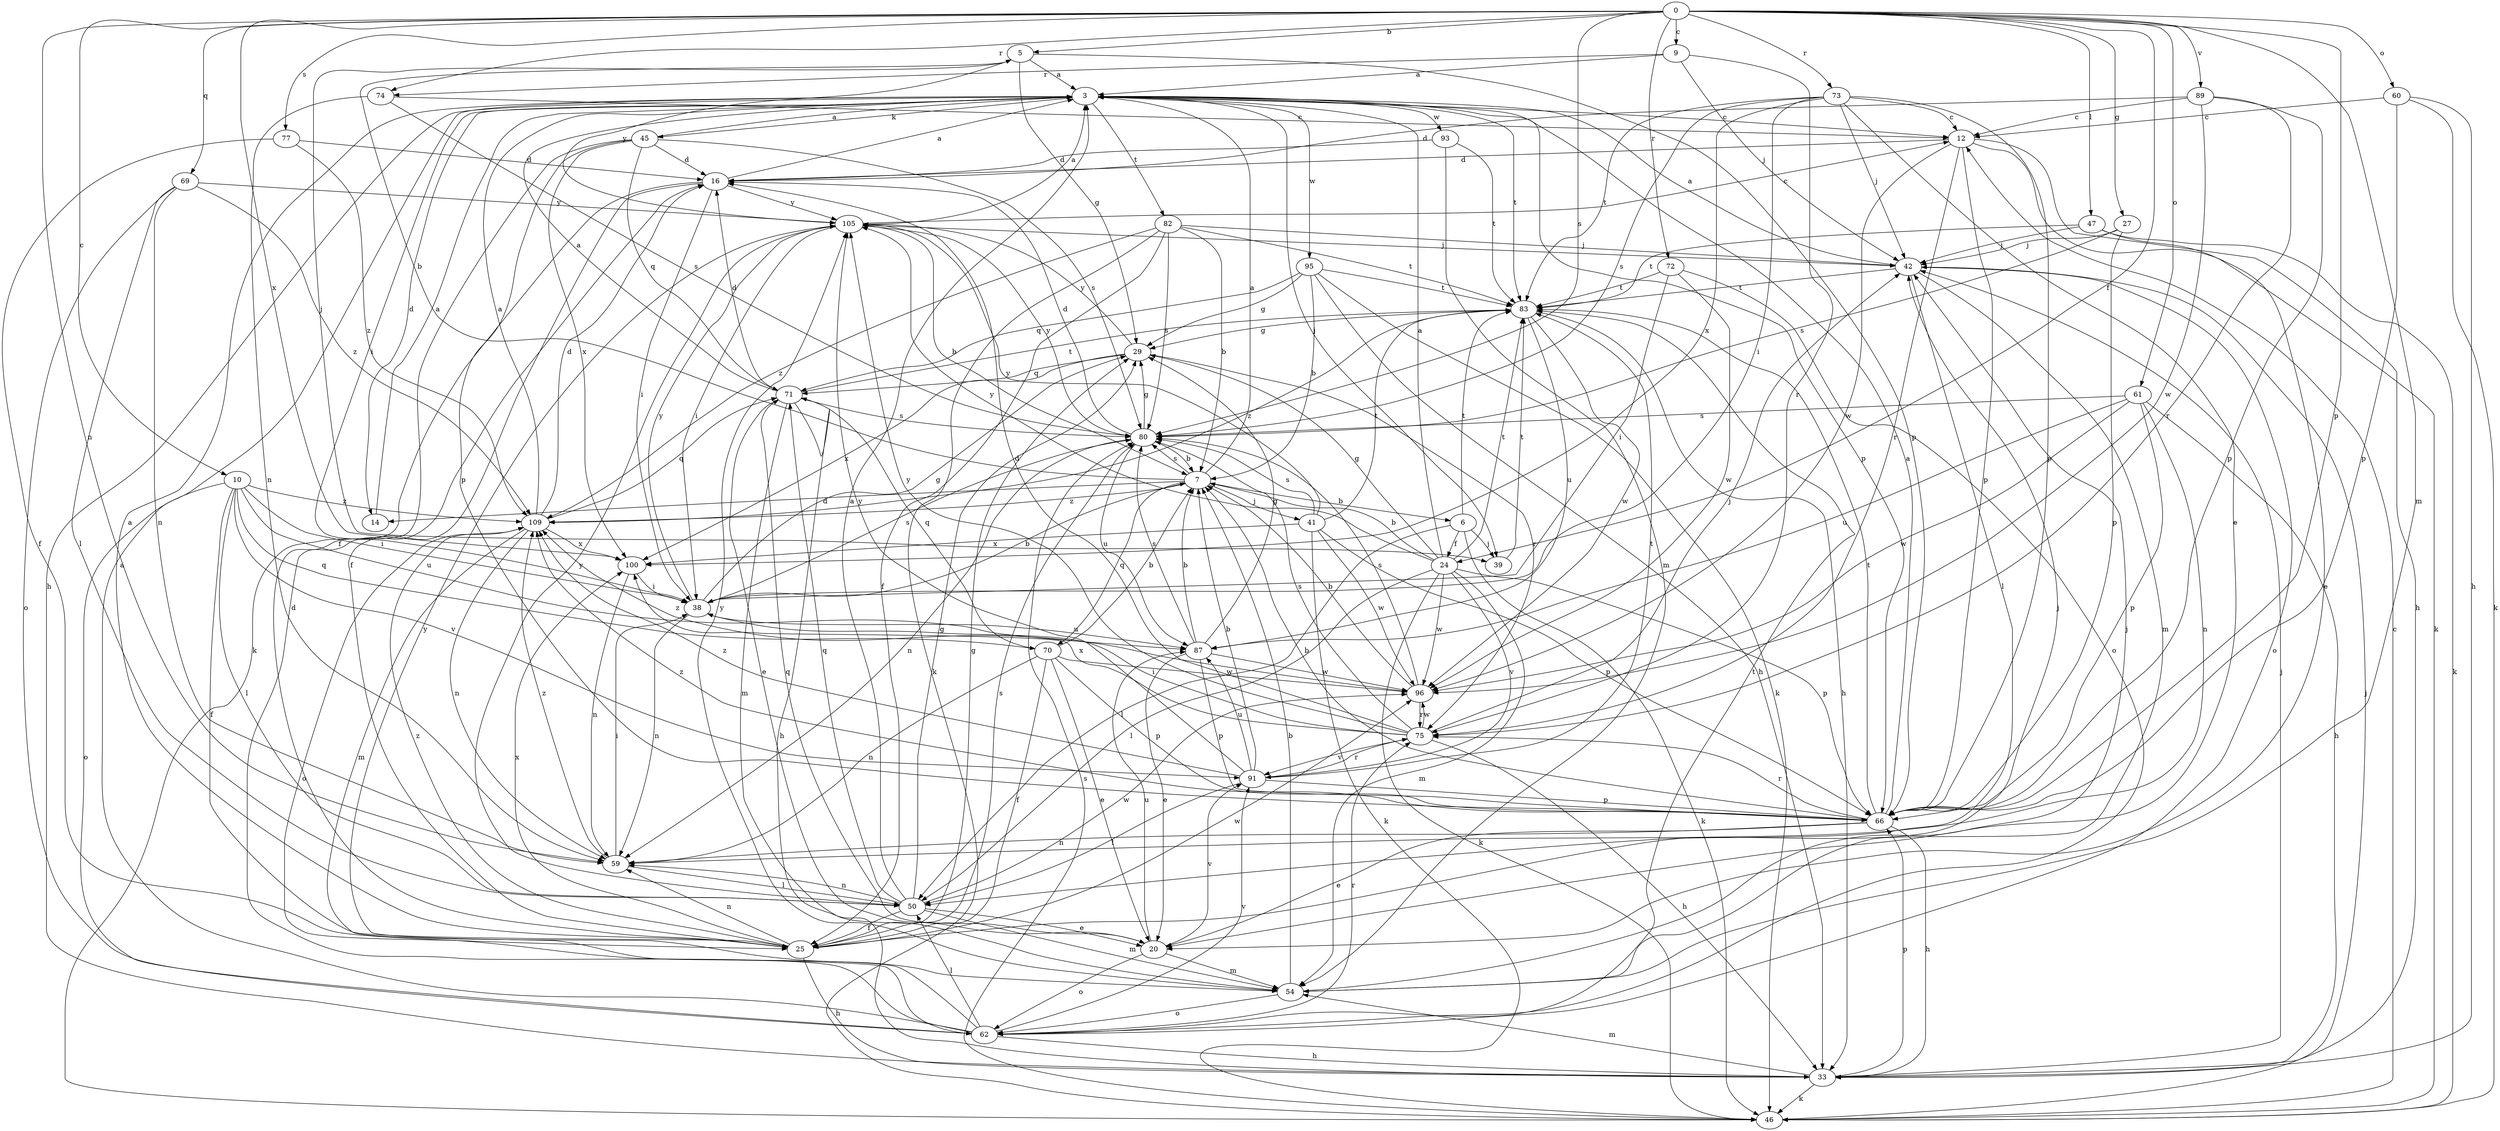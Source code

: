 strict digraph  {
0;
3;
5;
6;
7;
9;
10;
12;
14;
16;
20;
24;
25;
27;
29;
33;
38;
39;
41;
42;
45;
46;
47;
50;
54;
59;
60;
61;
62;
66;
69;
70;
71;
72;
73;
74;
75;
77;
80;
82;
83;
87;
89;
91;
93;
95;
96;
100;
105;
109;
0 -> 5  [label=b];
0 -> 9  [label=c];
0 -> 10  [label=c];
0 -> 24  [label=f];
0 -> 27  [label=g];
0 -> 47  [label=l];
0 -> 54  [label=m];
0 -> 59  [label=n];
0 -> 60  [label=o];
0 -> 61  [label=o];
0 -> 66  [label=p];
0 -> 69  [label=q];
0 -> 72  [label=r];
0 -> 73  [label=r];
0 -> 74  [label=r];
0 -> 77  [label=s];
0 -> 80  [label=s];
0 -> 89  [label=v];
0 -> 100  [label=x];
3 -> 12  [label=c];
3 -> 14  [label=d];
3 -> 33  [label=h];
3 -> 38  [label=i];
3 -> 39  [label=j];
3 -> 45  [label=k];
3 -> 66  [label=p];
3 -> 82  [label=t];
3 -> 83  [label=t];
3 -> 93  [label=w];
3 -> 95  [label=w];
5 -> 3  [label=a];
5 -> 29  [label=g];
5 -> 39  [label=j];
5 -> 66  [label=p];
5 -> 105  [label=y];
6 -> 24  [label=f];
6 -> 39  [label=j];
6 -> 46  [label=k];
6 -> 50  [label=l];
6 -> 83  [label=t];
7 -> 3  [label=a];
7 -> 5  [label=b];
7 -> 6  [label=b];
7 -> 14  [label=d];
7 -> 41  [label=j];
7 -> 70  [label=q];
7 -> 80  [label=s];
7 -> 109  [label=z];
9 -> 3  [label=a];
9 -> 42  [label=j];
9 -> 74  [label=r];
9 -> 75  [label=r];
10 -> 25  [label=f];
10 -> 38  [label=i];
10 -> 50  [label=l];
10 -> 62  [label=o];
10 -> 70  [label=q];
10 -> 87  [label=u];
10 -> 91  [label=v];
10 -> 109  [label=z];
12 -> 16  [label=d];
12 -> 33  [label=h];
12 -> 46  [label=k];
12 -> 66  [label=p];
12 -> 75  [label=r];
12 -> 96  [label=w];
14 -> 3  [label=a];
16 -> 3  [label=a];
16 -> 25  [label=f];
16 -> 38  [label=i];
16 -> 46  [label=k];
16 -> 105  [label=y];
20 -> 54  [label=m];
20 -> 62  [label=o];
20 -> 71  [label=q];
20 -> 87  [label=u];
20 -> 91  [label=v];
24 -> 3  [label=a];
24 -> 7  [label=b];
24 -> 29  [label=g];
24 -> 46  [label=k];
24 -> 50  [label=l];
24 -> 54  [label=m];
24 -> 66  [label=p];
24 -> 83  [label=t];
24 -> 91  [label=v];
24 -> 96  [label=w];
24 -> 105  [label=y];
25 -> 3  [label=a];
25 -> 29  [label=g];
25 -> 33  [label=h];
25 -> 42  [label=j];
25 -> 59  [label=n];
25 -> 80  [label=s];
25 -> 96  [label=w];
25 -> 100  [label=x];
25 -> 109  [label=z];
27 -> 42  [label=j];
27 -> 66  [label=p];
27 -> 80  [label=s];
29 -> 71  [label=q];
29 -> 75  [label=r];
29 -> 100  [label=x];
29 -> 105  [label=y];
33 -> 42  [label=j];
33 -> 46  [label=k];
33 -> 54  [label=m];
33 -> 66  [label=p];
38 -> 7  [label=b];
38 -> 29  [label=g];
38 -> 59  [label=n];
38 -> 80  [label=s];
38 -> 87  [label=u];
38 -> 105  [label=y];
39 -> 83  [label=t];
41 -> 46  [label=k];
41 -> 66  [label=p];
41 -> 80  [label=s];
41 -> 83  [label=t];
41 -> 96  [label=w];
41 -> 100  [label=x];
41 -> 105  [label=y];
42 -> 3  [label=a];
42 -> 50  [label=l];
42 -> 54  [label=m];
42 -> 62  [label=o];
42 -> 83  [label=t];
45 -> 3  [label=a];
45 -> 16  [label=d];
45 -> 25  [label=f];
45 -> 66  [label=p];
45 -> 71  [label=q];
45 -> 80  [label=s];
45 -> 100  [label=x];
46 -> 12  [label=c];
46 -> 42  [label=j];
46 -> 80  [label=s];
47 -> 20  [label=e];
47 -> 42  [label=j];
47 -> 46  [label=k];
47 -> 83  [label=t];
50 -> 3  [label=a];
50 -> 20  [label=e];
50 -> 25  [label=f];
50 -> 29  [label=g];
50 -> 54  [label=m];
50 -> 59  [label=n];
50 -> 71  [label=q];
50 -> 96  [label=w];
50 -> 105  [label=y];
54 -> 7  [label=b];
54 -> 42  [label=j];
54 -> 62  [label=o];
54 -> 105  [label=y];
59 -> 38  [label=i];
59 -> 50  [label=l];
59 -> 109  [label=z];
60 -> 12  [label=c];
60 -> 33  [label=h];
60 -> 46  [label=k];
60 -> 66  [label=p];
61 -> 33  [label=h];
61 -> 59  [label=n];
61 -> 66  [label=p];
61 -> 80  [label=s];
61 -> 87  [label=u];
61 -> 96  [label=w];
62 -> 3  [label=a];
62 -> 16  [label=d];
62 -> 33  [label=h];
62 -> 50  [label=l];
62 -> 75  [label=r];
62 -> 83  [label=t];
62 -> 91  [label=v];
62 -> 105  [label=y];
66 -> 3  [label=a];
66 -> 7  [label=b];
66 -> 20  [label=e];
66 -> 33  [label=h];
66 -> 59  [label=n];
66 -> 75  [label=r];
66 -> 83  [label=t];
66 -> 109  [label=z];
69 -> 50  [label=l];
69 -> 59  [label=n];
69 -> 62  [label=o];
69 -> 105  [label=y];
69 -> 109  [label=z];
70 -> 7  [label=b];
70 -> 20  [label=e];
70 -> 25  [label=f];
70 -> 59  [label=n];
70 -> 66  [label=p];
70 -> 71  [label=q];
70 -> 96  [label=w];
71 -> 3  [label=a];
71 -> 16  [label=d];
71 -> 20  [label=e];
71 -> 33  [label=h];
71 -> 54  [label=m];
71 -> 80  [label=s];
71 -> 83  [label=t];
72 -> 38  [label=i];
72 -> 62  [label=o];
72 -> 83  [label=t];
72 -> 96  [label=w];
73 -> 12  [label=c];
73 -> 20  [label=e];
73 -> 38  [label=i];
73 -> 42  [label=j];
73 -> 66  [label=p];
73 -> 80  [label=s];
73 -> 83  [label=t];
73 -> 100  [label=x];
74 -> 12  [label=c];
74 -> 59  [label=n];
74 -> 80  [label=s];
75 -> 16  [label=d];
75 -> 33  [label=h];
75 -> 38  [label=i];
75 -> 42  [label=j];
75 -> 80  [label=s];
75 -> 91  [label=v];
75 -> 96  [label=w];
75 -> 100  [label=x];
75 -> 105  [label=y];
77 -> 16  [label=d];
77 -> 25  [label=f];
77 -> 109  [label=z];
80 -> 7  [label=b];
80 -> 16  [label=d];
80 -> 29  [label=g];
80 -> 59  [label=n];
80 -> 87  [label=u];
80 -> 105  [label=y];
82 -> 7  [label=b];
82 -> 25  [label=f];
82 -> 42  [label=j];
82 -> 46  [label=k];
82 -> 80  [label=s];
82 -> 83  [label=t];
82 -> 109  [label=z];
83 -> 29  [label=g];
83 -> 33  [label=h];
83 -> 87  [label=u];
83 -> 96  [label=w];
83 -> 109  [label=z];
87 -> 7  [label=b];
87 -> 20  [label=e];
87 -> 29  [label=g];
87 -> 66  [label=p];
87 -> 80  [label=s];
87 -> 96  [label=w];
89 -> 12  [label=c];
89 -> 16  [label=d];
89 -> 66  [label=p];
89 -> 75  [label=r];
89 -> 96  [label=w];
91 -> 7  [label=b];
91 -> 50  [label=l];
91 -> 66  [label=p];
91 -> 75  [label=r];
91 -> 83  [label=t];
91 -> 87  [label=u];
91 -> 105  [label=y];
91 -> 109  [label=z];
93 -> 16  [label=d];
93 -> 54  [label=m];
93 -> 83  [label=t];
95 -> 7  [label=b];
95 -> 29  [label=g];
95 -> 33  [label=h];
95 -> 46  [label=k];
95 -> 71  [label=q];
95 -> 83  [label=t];
96 -> 7  [label=b];
96 -> 75  [label=r];
96 -> 80  [label=s];
96 -> 109  [label=z];
100 -> 38  [label=i];
100 -> 59  [label=n];
105 -> 3  [label=a];
105 -> 7  [label=b];
105 -> 12  [label=c];
105 -> 38  [label=i];
105 -> 42  [label=j];
109 -> 3  [label=a];
109 -> 16  [label=d];
109 -> 54  [label=m];
109 -> 59  [label=n];
109 -> 62  [label=o];
109 -> 71  [label=q];
109 -> 100  [label=x];
}
